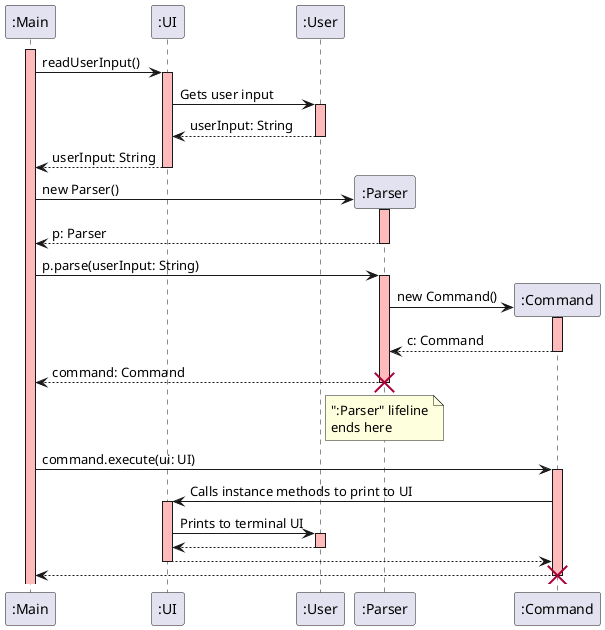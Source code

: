 @startuml
activate ":Main" #FFBBBB
":Main" -> ":UI": readUserInput()
activate ":UI" #FFBBBB


":UI" -> ":User": Gets user input
activate ":User" #FFBBBB
":User" --> ":UI": userInput: String
deactivate
":UI" --> ":Main": userInput: String
deactivate

create ":Parser"
":Main" -> ":Parser": new Parser()
activate ":Parser" #FFBBBB
":Parser" --> ":Main": p: Parser
deactivate ":Parser"

":Main" -> ":Parser": p.parse(userInput: String)
activate ":Parser" #FFBBBB
create ":Command"
":Parser" -> ":Command": new Command()
activate ":Command" #FFBBBB
":Command" --> ":Parser": c: Command
deactivate
":Parser" --> ":Main": command: Command
destroy ":Parser"
note over ":Parser": ":Parser" lifeline\nends here

":Main" -> ":Command": command.execute(ui: UI)
activate ":Command" #FFBBBB
":Command" -> ":UI": Calls instance methods to print to UI
activate ":UI" #FFBBBB
":UI" -> ":User": Prints to terminal UI
activate ":User" #FFBBBB
":User" --> ":UI"
deactivate
":UI" --> ":Command"
deactivate
":Command" --> ":Main"
destroy ":Command"
@enduml